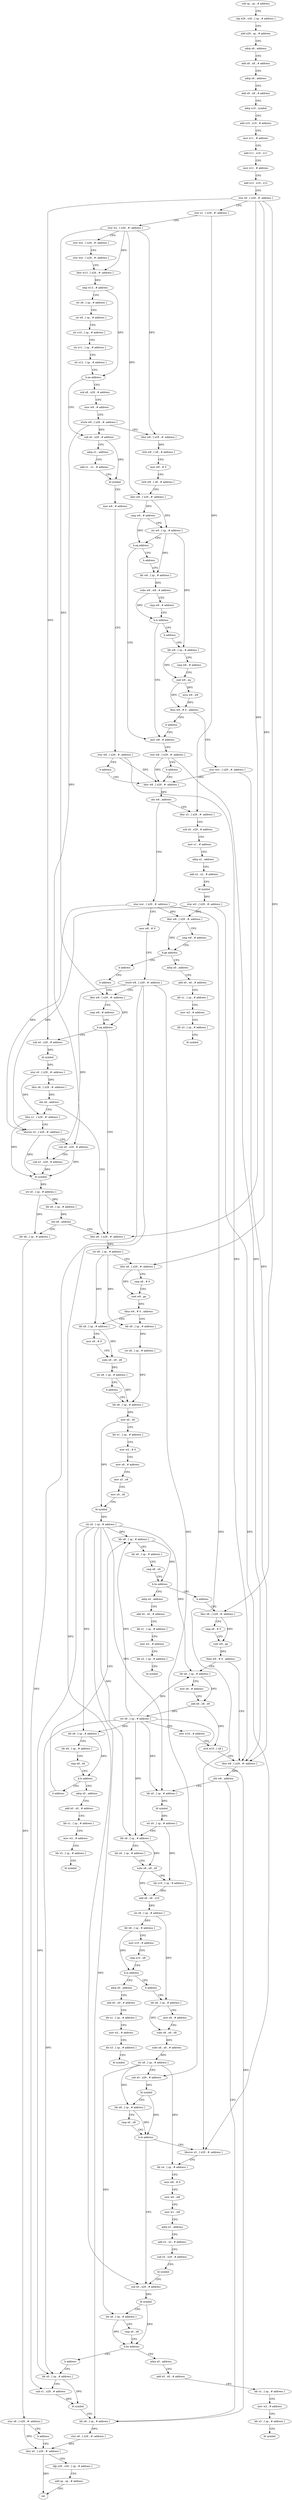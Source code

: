 digraph "func" {
"4257576" [label = "sub sp , sp , # address" ]
"4257580" [label = "stp x29 , x30 , [ sp , # address ]" ]
"4257584" [label = "add x29 , sp , # address" ]
"4257588" [label = "adrp x8 , address" ]
"4257592" [label = "add x8 , x8 , # address" ]
"4257596" [label = "adrp x9 , address" ]
"4257600" [label = "add x9 , x9 , # address" ]
"4257604" [label = "adrp x10 , symbol" ]
"4257608" [label = "add x10 , x10 , # address" ]
"4257612" [label = "mov x11 , # address" ]
"4257616" [label = "add x11 , x10 , x11" ]
"4257620" [label = "mov x12 , # address" ]
"4257624" [label = "add x12 , x10 , x12" ]
"4257628" [label = "stur x0 , [ x29 , #- address ]" ]
"4257632" [label = "stur x1 , [ x29 , #- address ]" ]
"4257636" [label = "stur w2 , [ x29 , #- address ]" ]
"4257640" [label = "stur wzr , [ x29 , #- address ]" ]
"4257644" [label = "stur wzr , [ x29 , #- address ]" ]
"4257648" [label = "ldur w13 , [ x29 , #- address ]" ]
"4257652" [label = "cmp w13 , # address" ]
"4257656" [label = "str x8 , [ sp , # address ]" ]
"4257660" [label = "str x9 , [ sp , # address ]" ]
"4257664" [label = "str x10 , [ sp , # address ]" ]
"4257668" [label = "str x11 , [ sp , # address ]" ]
"4257672" [label = "str x12 , [ sp , # address ]" ]
"4257676" [label = "b.ne address" ]
"4257708" [label = "sub x8 , x29 , # address" ]
"4257680" [label = "sub x0 , x29 , # address" ]
"4257712" [label = "mov w9 , # address" ]
"4257716" [label = "sturb w9 , [ x29 , #- address ]" ]
"4257720" [label = "ldur w9 , [ x29 , #- address ]" ]
"4257724" [label = "strb w9 , [ x8 , # address ]" ]
"4257728" [label = "mov w9 , # 0" ]
"4257732" [label = "strb w9 , [ x8 , # address ]" ]
"4257736" [label = "ldur w9 , [ x29 , #- address ]" ]
"4257740" [label = "cmp w9 , # address" ]
"4257744" [label = "str w9 , [ sp , # address ]" ]
"4257748" [label = "b.eq address" ]
"4257800" [label = "mov w8 , # address" ]
"4257752" [label = "b address" ]
"4257684" [label = "adrp x1 , address" ]
"4257688" [label = "add x1 , x1 , # address" ]
"4257692" [label = "bl symbol" ]
"4257696" [label = "mov w8 , # address" ]
"4257700" [label = "stur w8 , [ x29 , #- address ]" ]
"4257704" [label = "b address" ]
"4257816" [label = "ldur w8 , [ x29 , #- address ]" ]
"4257804" [label = "stur w8 , [ x29 , #- address ]" ]
"4257808" [label = "b address" ]
"4257756" [label = "ldr w8 , [ sp , # address ]" ]
"4257820" [label = "cbz w8 , address" ]
"4257896" [label = "stur wzr , [ x29 , #- address ]" ]
"4257824" [label = "ldur x3 , [ x29 , #- address ]" ]
"4257760" [label = "subs w9 , w8 , # address" ]
"4257764" [label = "cmp w9 , # address" ]
"4257768" [label = "b.ls address" ]
"4257772" [label = "b address" ]
"4257900" [label = "mov w8 , # 0" ]
"4257904" [label = "sturb w8 , [ x29 , #- address ]" ]
"4257908" [label = "ldur w8 , [ x29 , #- address ]" ]
"4257828" [label = "sub x0 , x29 , # address" ]
"4257832" [label = "mov x1 , # address" ]
"4257836" [label = "adrp x2 , address" ]
"4257840" [label = "add x2 , x2 , # address" ]
"4257844" [label = "bl symbol" ]
"4257848" [label = "stur w0 , [ x29 , #- address ]" ]
"4257852" [label = "ldur w8 , [ x29 , #- address ]" ]
"4257856" [label = "cmp w8 , # address" ]
"4257860" [label = "b.ge address" ]
"4257868" [label = "adrp x0 , address" ]
"4257864" [label = "b address" ]
"4257776" [label = "ldr w8 , [ sp , # address ]" ]
"4257984" [label = "ldur x8 , [ x29 , #- address ]" ]
"4257988" [label = "str x8 , [ sp , # address ]" ]
"4257992" [label = "ldur x8 , [ x29 , #- address ]" ]
"4257996" [label = "cmp x8 , # 0" ]
"4258000" [label = "cset w9 , ge" ]
"4258004" [label = "tbnz w9 , # 0 , address" ]
"4258028" [label = "ldr x8 , [ sp , # address ]" ]
"4258008" [label = "ldr x8 , [ sp , # address ]" ]
"4257920" [label = "sub x0 , x29 , # address" ]
"4257924" [label = "bl symbol" ]
"4257928" [label = "stur x0 , [ x29 , #- address ]" ]
"4257932" [label = "ldur x8 , [ x29 , #- address ]" ]
"4257936" [label = "cbz x8 , address" ]
"4257940" [label = "ldur x1 , [ x29 , #- address ]" ]
"4257872" [label = "add x0 , x0 , # address" ]
"4257876" [label = "ldr x1 , [ sp , # address ]" ]
"4257880" [label = "mov w2 , # address" ]
"4257884" [label = "ldr x3 , [ sp , # address ]" ]
"4257888" [label = "bl symbol" ]
"4257892" [label = "b address" ]
"4257780" [label = "cmp w8 , # address" ]
"4257784" [label = "cset w9 , eq" ]
"4257788" [label = "mvn w9 , w9" ]
"4257792" [label = "tbnz w9 , # 0 , address" ]
"4257812" [label = "stur wzr , [ x29 , #- address ]" ]
"4257796" [label = "b address" ]
"4258032" [label = "str x8 , [ sp , # address ]" ]
"4258036" [label = "ldr x8 , [ sp , # address ]" ]
"4258012" [label = "mov x9 , # 0" ]
"4258016" [label = "subs x8 , x9 , x8" ]
"4258020" [label = "str x8 , [ sp , # address ]" ]
"4258024" [label = "b address" ]
"4257944" [label = "ldursw x3 , [ x29 , #- address ]" ]
"4257948" [label = "sub x0 , x29 , # address" ]
"4257952" [label = "sub x2 , x29 , # address" ]
"4257956" [label = "bl symbol" ]
"4257960" [label = "str x0 , [ sp , # address ]" ]
"4257964" [label = "ldr x8 , [ sp , # address ]" ]
"4257968" [label = "cbz x8 , address" ]
"4257972" [label = "ldr x8 , [ sp , # address ]" ]
"4258092" [label = "adrp x0 , address" ]
"4258096" [label = "add x0 , x0 , # address" ]
"4258100" [label = "ldr x1 , [ sp , # address ]" ]
"4258104" [label = "mov w2 , # address" ]
"4258108" [label = "ldr x3 , [ sp , # address ]" ]
"4258112" [label = "bl symbol" ]
"4258088" [label = "b address" ]
"4258116" [label = "ldr x8 , [ sp , # address ]" ]
"4258040" [label = "mov x0 , x8" ]
"4258044" [label = "ldr x1 , [ sp , # address ]" ]
"4258048" [label = "mov w2 , # 0" ]
"4258052" [label = "mov x8 , # address" ]
"4258056" [label = "mov x3 , x8" ]
"4258060" [label = "mov x4 , x8" ]
"4258064" [label = "bl symbol" ]
"4258068" [label = "str x0 , [ sp , # address ]" ]
"4258072" [label = "ldr x8 , [ sp , # address ]" ]
"4258076" [label = "ldr x9 , [ sp , # address ]" ]
"4258080" [label = "cmp x8 , x9" ]
"4258084" [label = "b.ls address" ]
"4257976" [label = "stur x8 , [ x29 , #- address ]" ]
"4257980" [label = "b address" ]
"4258432" [label = "ldur x0 , [ x29 , #- address ]" ]
"4257912" [label = "cmp w8 , # address" ]
"4257916" [label = "b.eq address" ]
"4258120" [label = "ldr x9 , [ sp , # address ]" ]
"4258124" [label = "cmp x8 , x9" ]
"4258128" [label = "b.hs address" ]
"4258136" [label = "adrp x0 , address" ]
"4258132" [label = "b address" ]
"4258436" [label = "ldp x29 , x30 , [ sp , # address ]" ]
"4258440" [label = "add sp , sp , # address" ]
"4258444" [label = "ret" ]
"4258140" [label = "add x0 , x0 , # address" ]
"4258144" [label = "ldr x1 , [ sp , # address ]" ]
"4258148" [label = "mov w2 , # address" ]
"4258152" [label = "ldr x3 , [ sp , # address ]" ]
"4258156" [label = "bl symbol" ]
"4258160" [label = "ldur x8 , [ x29 , #- address ]" ]
"4258164" [label = "cmp x8 , # 0" ]
"4258168" [label = "cset w9 , ge" ]
"4258172" [label = "tbnz w9 , # 0 , address" ]
"4258200" [label = "ldur w8 , [ x29 , #- address ]" ]
"4258176" [label = "ldr x8 , [ sp , # address ]" ]
"4258204" [label = "cbz w8 , address" ]
"4258424" [label = "ldr x8 , [ sp , # address ]" ]
"4258208" [label = "ldr x0 , [ sp , # address ]" ]
"4258180" [label = "mov x9 , # address" ]
"4258184" [label = "add x8 , x8 , x9" ]
"4258188" [label = "str x8 , [ sp , # address ]" ]
"4258192" [label = "mov w10 , # address" ]
"4258196" [label = "strb w10 , [ x8 ]" ]
"4258428" [label = "stur x8 , [ x29 , #- address ]" ]
"4258212" [label = "bl symbol" ]
"4258216" [label = "str x0 , [ sp , # address ]" ]
"4258220" [label = "ldr x8 , [ sp , # address ]" ]
"4258224" [label = "ldr x9 , [ sp , # address ]" ]
"4258228" [label = "subs x8 , x8 , x9" ]
"4258232" [label = "ldr x10 , [ sp , # address ]" ]
"4258236" [label = "add x8 , x8 , x10" ]
"4258240" [label = "str x8 , [ sp , # address ]" ]
"4258244" [label = "ldr x8 , [ sp , # address ]" ]
"4258248" [label = "mov x10 , # address" ]
"4258252" [label = "cmp x10 , x8" ]
"4258256" [label = "b.ls address" ]
"4258264" [label = "adrp x0 , address" ]
"4258260" [label = "b address" ]
"4258268" [label = "add x0 , x0 , # address" ]
"4258272" [label = "ldr x1 , [ sp , # address ]" ]
"4258276" [label = "mov w2 , # address" ]
"4258280" [label = "ldr x3 , [ sp , # address ]" ]
"4258284" [label = "bl symbol" ]
"4258288" [label = "ldr x8 , [ sp , # address ]" ]
"4258292" [label = "mov x9 , # address" ]
"4258296" [label = "subs x8 , x9 , x8" ]
"4258300" [label = "subs x8 , x8 , # address" ]
"4258304" [label = "str x8 , [ sp , # address ]" ]
"4258308" [label = "sub x0 , x29 , # address" ]
"4258312" [label = "bl symbol" ]
"4258316" [label = "ldr x8 , [ sp , # address ]" ]
"4258320" [label = "cmp x0 , x8" ]
"4258324" [label = "b.lo address" ]
"4258364" [label = "sub x0 , x29 , # address" ]
"4258328" [label = "ldursw x3 , [ x29 , #- address ]" ]
"4258368" [label = "bl symbol" ]
"4258372" [label = "ldr x8 , [ sp , # address ]" ]
"4258376" [label = "cmp x0 , x8" ]
"4258380" [label = "b.hs address" ]
"4258388" [label = "adrp x0 , address" ]
"4258384" [label = "b address" ]
"4258332" [label = "ldr x4 , [ sp , # address ]" ]
"4258336" [label = "mov w8 , # 0" ]
"4258340" [label = "mov w0 , w8" ]
"4258344" [label = "mov w1 , w8" ]
"4258348" [label = "adrp x2 , address" ]
"4258352" [label = "add x2 , x2 , # address" ]
"4258356" [label = "sub x5 , x29 , # address" ]
"4258360" [label = "bl symbol" ]
"4258392" [label = "add x0 , x0 , # address" ]
"4258396" [label = "ldr x1 , [ sp , # address ]" ]
"4258400" [label = "mov w2 , # address" ]
"4258404" [label = "ldr x3 , [ sp , # address ]" ]
"4258408" [label = "bl symbol" ]
"4258412" [label = "ldr x0 , [ sp , # address ]" ]
"4258416" [label = "sub x1 , x29 , # address" ]
"4258420" [label = "bl symbol" ]
"4257576" -> "4257580" [ label = "CFG" ]
"4257580" -> "4257584" [ label = "CFG" ]
"4257584" -> "4257588" [ label = "CFG" ]
"4257588" -> "4257592" [ label = "CFG" ]
"4257592" -> "4257596" [ label = "CFG" ]
"4257596" -> "4257600" [ label = "CFG" ]
"4257600" -> "4257604" [ label = "CFG" ]
"4257604" -> "4257608" [ label = "CFG" ]
"4257608" -> "4257612" [ label = "CFG" ]
"4257612" -> "4257616" [ label = "CFG" ]
"4257616" -> "4257620" [ label = "CFG" ]
"4257620" -> "4257624" [ label = "CFG" ]
"4257624" -> "4257628" [ label = "CFG" ]
"4257628" -> "4257632" [ label = "CFG" ]
"4257628" -> "4257984" [ label = "DFG" ]
"4257628" -> "4257992" [ label = "DFG" ]
"4257628" -> "4258160" [ label = "DFG" ]
"4257628" -> "4257920" [ label = "DFG" ]
"4257632" -> "4257636" [ label = "CFG" ]
"4257632" -> "4257824" [ label = "DFG" ]
"4257636" -> "4257640" [ label = "CFG" ]
"4257636" -> "4257648" [ label = "DFG" ]
"4257636" -> "4257720" [ label = "DFG" ]
"4257636" -> "4257736" [ label = "DFG" ]
"4257636" -> "4257908" [ label = "DFG" ]
"4257640" -> "4257644" [ label = "CFG" ]
"4257644" -> "4257648" [ label = "CFG" ]
"4257648" -> "4257652" [ label = "DFG" ]
"4257652" -> "4257656" [ label = "CFG" ]
"4257652" -> "4257676" [ label = "DFG" ]
"4257656" -> "4257660" [ label = "CFG" ]
"4257660" -> "4257664" [ label = "CFG" ]
"4257664" -> "4257668" [ label = "CFG" ]
"4257668" -> "4257672" [ label = "CFG" ]
"4257672" -> "4257676" [ label = "CFG" ]
"4257676" -> "4257708" [ label = "CFG" ]
"4257676" -> "4257680" [ label = "CFG" ]
"4257708" -> "4257712" [ label = "CFG" ]
"4257680" -> "4257684" [ label = "CFG" ]
"4257680" -> "4257692" [ label = "DFG" ]
"4257712" -> "4257716" [ label = "CFG" ]
"4257716" -> "4257720" [ label = "CFG" ]
"4257716" -> "4257680" [ label = "DFG" ]
"4257716" -> "4257948" [ label = "DFG" ]
"4257720" -> "4257724" [ label = "DFG" ]
"4257724" -> "4257728" [ label = "CFG" ]
"4257728" -> "4257732" [ label = "CFG" ]
"4257732" -> "4257736" [ label = "CFG" ]
"4257736" -> "4257740" [ label = "DFG" ]
"4257736" -> "4257744" [ label = "DFG" ]
"4257740" -> "4257744" [ label = "CFG" ]
"4257740" -> "4257748" [ label = "DFG" ]
"4257744" -> "4257748" [ label = "CFG" ]
"4257744" -> "4257756" [ label = "DFG" ]
"4257744" -> "4257776" [ label = "DFG" ]
"4257748" -> "4257800" [ label = "CFG" ]
"4257748" -> "4257752" [ label = "CFG" ]
"4257800" -> "4257804" [ label = "CFG" ]
"4257752" -> "4257756" [ label = "CFG" ]
"4257684" -> "4257688" [ label = "CFG" ]
"4257688" -> "4257692" [ label = "CFG" ]
"4257692" -> "4257696" [ label = "CFG" ]
"4257696" -> "4257700" [ label = "CFG" ]
"4257700" -> "4257704" [ label = "CFG" ]
"4257700" -> "4257816" [ label = "DFG" ]
"4257700" -> "4258200" [ label = "DFG" ]
"4257704" -> "4257816" [ label = "CFG" ]
"4257816" -> "4257820" [ label = "DFG" ]
"4257804" -> "4257808" [ label = "CFG" ]
"4257804" -> "4257816" [ label = "DFG" ]
"4257804" -> "4258200" [ label = "DFG" ]
"4257808" -> "4257816" [ label = "CFG" ]
"4257756" -> "4257760" [ label = "DFG" ]
"4257820" -> "4257896" [ label = "CFG" ]
"4257820" -> "4257824" [ label = "CFG" ]
"4257896" -> "4257900" [ label = "CFG" ]
"4257896" -> "4257852" [ label = "DFG" ]
"4257896" -> "4257944" [ label = "DFG" ]
"4257896" -> "4258328" [ label = "DFG" ]
"4257824" -> "4257828" [ label = "CFG" ]
"4257760" -> "4257764" [ label = "CFG" ]
"4257760" -> "4257768" [ label = "DFG" ]
"4257764" -> "4257768" [ label = "CFG" ]
"4257768" -> "4257800" [ label = "CFG" ]
"4257768" -> "4257772" [ label = "CFG" ]
"4257772" -> "4257776" [ label = "CFG" ]
"4257900" -> "4257904" [ label = "CFG" ]
"4257904" -> "4257908" [ label = "CFG" ]
"4257904" -> "4257952" [ label = "DFG" ]
"4257904" -> "4258308" [ label = "DFG" ]
"4257904" -> "4258364" [ label = "DFG" ]
"4257904" -> "4258416" [ label = "DFG" ]
"4257908" -> "4257912" [ label = "CFG" ]
"4257908" -> "4257916" [ label = "DFG" ]
"4257828" -> "4257832" [ label = "CFG" ]
"4257832" -> "4257836" [ label = "CFG" ]
"4257836" -> "4257840" [ label = "CFG" ]
"4257840" -> "4257844" [ label = "CFG" ]
"4257844" -> "4257848" [ label = "DFG" ]
"4257848" -> "4257852" [ label = "DFG" ]
"4257848" -> "4257944" [ label = "DFG" ]
"4257848" -> "4258328" [ label = "DFG" ]
"4257852" -> "4257856" [ label = "CFG" ]
"4257852" -> "4257860" [ label = "DFG" ]
"4257856" -> "4257860" [ label = "CFG" ]
"4257860" -> "4257868" [ label = "CFG" ]
"4257860" -> "4257864" [ label = "CFG" ]
"4257868" -> "4257872" [ label = "CFG" ]
"4257864" -> "4257892" [ label = "CFG" ]
"4257776" -> "4257780" [ label = "CFG" ]
"4257776" -> "4257784" [ label = "DFG" ]
"4257984" -> "4257988" [ label = "DFG" ]
"4257988" -> "4257992" [ label = "CFG" ]
"4257988" -> "4258028" [ label = "DFG" ]
"4257988" -> "4258008" [ label = "DFG" ]
"4257992" -> "4257996" [ label = "CFG" ]
"4257992" -> "4258000" [ label = "DFG" ]
"4257996" -> "4258000" [ label = "CFG" ]
"4258000" -> "4258004" [ label = "DFG" ]
"4258004" -> "4258028" [ label = "CFG" ]
"4258004" -> "4258008" [ label = "CFG" ]
"4258028" -> "4258032" [ label = "DFG" ]
"4258008" -> "4258012" [ label = "CFG" ]
"4258008" -> "4258016" [ label = "DFG" ]
"4257920" -> "4257924" [ label = "DFG" ]
"4257924" -> "4257928" [ label = "DFG" ]
"4257928" -> "4257932" [ label = "DFG" ]
"4257928" -> "4257940" [ label = "DFG" ]
"4257932" -> "4257936" [ label = "DFG" ]
"4257936" -> "4257984" [ label = "CFG" ]
"4257936" -> "4257940" [ label = "CFG" ]
"4257940" -> "4257944" [ label = "CFG" ]
"4257940" -> "4257956" [ label = "DFG" ]
"4257872" -> "4257876" [ label = "CFG" ]
"4257876" -> "4257880" [ label = "CFG" ]
"4257880" -> "4257884" [ label = "CFG" ]
"4257884" -> "4257888" [ label = "CFG" ]
"4257892" -> "4257908" [ label = "CFG" ]
"4257780" -> "4257784" [ label = "CFG" ]
"4257784" -> "4257788" [ label = "DFG" ]
"4257784" -> "4257792" [ label = "DFG" ]
"4257788" -> "4257792" [ label = "DFG" ]
"4257792" -> "4257812" [ label = "CFG" ]
"4257792" -> "4257796" [ label = "CFG" ]
"4257812" -> "4257816" [ label = "DFG" ]
"4257812" -> "4258200" [ label = "DFG" ]
"4257796" -> "4257800" [ label = "CFG" ]
"4258032" -> "4258036" [ label = "DFG" ]
"4258036" -> "4258040" [ label = "DFG" ]
"4258012" -> "4258016" [ label = "CFG" ]
"4258016" -> "4258020" [ label = "DFG" ]
"4258020" -> "4258024" [ label = "CFG" ]
"4258020" -> "4258036" [ label = "DFG" ]
"4258024" -> "4258036" [ label = "CFG" ]
"4257944" -> "4257948" [ label = "CFG" ]
"4257944" -> "4257956" [ label = "DFG" ]
"4257948" -> "4257952" [ label = "CFG" ]
"4257948" -> "4257956" [ label = "DFG" ]
"4257952" -> "4257956" [ label = "DFG" ]
"4257956" -> "4257960" [ label = "DFG" ]
"4257960" -> "4257964" [ label = "DFG" ]
"4257960" -> "4257972" [ label = "DFG" ]
"4257964" -> "4257968" [ label = "DFG" ]
"4257968" -> "4257984" [ label = "CFG" ]
"4257968" -> "4257972" [ label = "CFG" ]
"4257972" -> "4257976" [ label = "DFG" ]
"4258092" -> "4258096" [ label = "CFG" ]
"4258096" -> "4258100" [ label = "CFG" ]
"4258100" -> "4258104" [ label = "CFG" ]
"4258104" -> "4258108" [ label = "CFG" ]
"4258108" -> "4258112" [ label = "CFG" ]
"4258088" -> "4258116" [ label = "CFG" ]
"4258116" -> "4258120" [ label = "CFG" ]
"4258116" -> "4258128" [ label = "DFG" ]
"4258040" -> "4258044" [ label = "CFG" ]
"4258040" -> "4258064" [ label = "DFG" ]
"4258044" -> "4258048" [ label = "CFG" ]
"4258048" -> "4258052" [ label = "CFG" ]
"4258052" -> "4258056" [ label = "CFG" ]
"4258056" -> "4258060" [ label = "CFG" ]
"4258060" -> "4258064" [ label = "CFG" ]
"4258064" -> "4258068" [ label = "DFG" ]
"4258068" -> "4258072" [ label = "DFG" ]
"4258068" -> "4258116" [ label = "DFG" ]
"4258068" -> "4258176" [ label = "DFG" ]
"4258068" -> "4258424" [ label = "DFG" ]
"4258068" -> "4258208" [ label = "DFG" ]
"4258068" -> "4258220" [ label = "DFG" ]
"4258068" -> "4258412" [ label = "DFG" ]
"4258072" -> "4258076" [ label = "CFG" ]
"4258072" -> "4258084" [ label = "DFG" ]
"4258076" -> "4258080" [ label = "CFG" ]
"4258080" -> "4258084" [ label = "CFG" ]
"4258084" -> "4258092" [ label = "CFG" ]
"4258084" -> "4258088" [ label = "CFG" ]
"4257976" -> "4257980" [ label = "CFG" ]
"4257976" -> "4258432" [ label = "DFG" ]
"4257980" -> "4258432" [ label = "CFG" ]
"4258432" -> "4258436" [ label = "CFG" ]
"4258432" -> "4258444" [ label = "DFG" ]
"4257912" -> "4257916" [ label = "CFG" ]
"4257916" -> "4257984" [ label = "CFG" ]
"4257916" -> "4257920" [ label = "CFG" ]
"4258120" -> "4258124" [ label = "CFG" ]
"4258124" -> "4258128" [ label = "CFG" ]
"4258128" -> "4258136" [ label = "CFG" ]
"4258128" -> "4258132" [ label = "CFG" ]
"4258136" -> "4258140" [ label = "CFG" ]
"4258132" -> "4258160" [ label = "CFG" ]
"4258436" -> "4258440" [ label = "CFG" ]
"4258440" -> "4258444" [ label = "CFG" ]
"4258140" -> "4258144" [ label = "CFG" ]
"4258144" -> "4258148" [ label = "CFG" ]
"4258148" -> "4258152" [ label = "CFG" ]
"4258152" -> "4258156" [ label = "CFG" ]
"4258160" -> "4258164" [ label = "CFG" ]
"4258160" -> "4258168" [ label = "DFG" ]
"4258164" -> "4258168" [ label = "CFG" ]
"4258168" -> "4258172" [ label = "DFG" ]
"4258172" -> "4258200" [ label = "CFG" ]
"4258172" -> "4258176" [ label = "CFG" ]
"4258200" -> "4258204" [ label = "DFG" ]
"4258176" -> "4258180" [ label = "CFG" ]
"4258176" -> "4258184" [ label = "DFG" ]
"4258204" -> "4258424" [ label = "CFG" ]
"4258204" -> "4258208" [ label = "CFG" ]
"4258424" -> "4258428" [ label = "DFG" ]
"4258208" -> "4258212" [ label = "DFG" ]
"4258180" -> "4258184" [ label = "CFG" ]
"4258184" -> "4258188" [ label = "DFG" ]
"4258184" -> "4258196" [ label = "DFG" ]
"4258188" -> "4258192" [ label = "CFG" ]
"4258188" -> "4258072" [ label = "DFG" ]
"4258188" -> "4258116" [ label = "DFG" ]
"4258188" -> "4258176" [ label = "DFG" ]
"4258188" -> "4258424" [ label = "DFG" ]
"4258188" -> "4258208" [ label = "DFG" ]
"4258188" -> "4258220" [ label = "DFG" ]
"4258188" -> "4258412" [ label = "DFG" ]
"4258192" -> "4258196" [ label = "CFG" ]
"4258196" -> "4258200" [ label = "CFG" ]
"4258428" -> "4258432" [ label = "DFG" ]
"4258212" -> "4258216" [ label = "DFG" ]
"4258216" -> "4258220" [ label = "CFG" ]
"4258216" -> "4258232" [ label = "DFG" ]
"4258220" -> "4258224" [ label = "CFG" ]
"4258220" -> "4258228" [ label = "DFG" ]
"4258224" -> "4258228" [ label = "CFG" ]
"4258228" -> "4258232" [ label = "CFG" ]
"4258228" -> "4258236" [ label = "DFG" ]
"4258232" -> "4258236" [ label = "DFG" ]
"4258236" -> "4258240" [ label = "DFG" ]
"4258240" -> "4258244" [ label = "DFG" ]
"4258240" -> "4258288" [ label = "DFG" ]
"4258244" -> "4258248" [ label = "CFG" ]
"4258244" -> "4258256" [ label = "DFG" ]
"4258248" -> "4258252" [ label = "CFG" ]
"4258252" -> "4258256" [ label = "CFG" ]
"4258256" -> "4258264" [ label = "CFG" ]
"4258256" -> "4258260" [ label = "CFG" ]
"4258264" -> "4258268" [ label = "CFG" ]
"4258260" -> "4258288" [ label = "CFG" ]
"4258268" -> "4258272" [ label = "CFG" ]
"4258272" -> "4258276" [ label = "CFG" ]
"4258276" -> "4258280" [ label = "CFG" ]
"4258280" -> "4258284" [ label = "CFG" ]
"4258288" -> "4258292" [ label = "CFG" ]
"4258288" -> "4258296" [ label = "DFG" ]
"4258292" -> "4258296" [ label = "CFG" ]
"4258296" -> "4258300" [ label = "DFG" ]
"4258300" -> "4258304" [ label = "DFG" ]
"4258304" -> "4258308" [ label = "CFG" ]
"4258304" -> "4258316" [ label = "DFG" ]
"4258304" -> "4258372" [ label = "DFG" ]
"4258304" -> "4258332" [ label = "DFG" ]
"4258308" -> "4258312" [ label = "DFG" ]
"4258312" -> "4258316" [ label = "CFG" ]
"4258312" -> "4258324" [ label = "DFG" ]
"4258316" -> "4258320" [ label = "CFG" ]
"4258316" -> "4258324" [ label = "DFG" ]
"4258320" -> "4258324" [ label = "CFG" ]
"4258324" -> "4258364" [ label = "CFG" ]
"4258324" -> "4258328" [ label = "CFG" ]
"4258364" -> "4258368" [ label = "DFG" ]
"4258328" -> "4258332" [ label = "CFG" ]
"4258368" -> "4258372" [ label = "CFG" ]
"4258368" -> "4258380" [ label = "DFG" ]
"4258372" -> "4258376" [ label = "CFG" ]
"4258372" -> "4258380" [ label = "DFG" ]
"4258376" -> "4258380" [ label = "CFG" ]
"4258380" -> "4258388" [ label = "CFG" ]
"4258380" -> "4258384" [ label = "CFG" ]
"4258388" -> "4258392" [ label = "CFG" ]
"4258384" -> "4258412" [ label = "CFG" ]
"4258332" -> "4258336" [ label = "CFG" ]
"4258336" -> "4258340" [ label = "CFG" ]
"4258340" -> "4258344" [ label = "CFG" ]
"4258344" -> "4258348" [ label = "CFG" ]
"4258348" -> "4258352" [ label = "CFG" ]
"4258352" -> "4258356" [ label = "CFG" ]
"4258356" -> "4258360" [ label = "CFG" ]
"4258360" -> "4258364" [ label = "CFG" ]
"4258392" -> "4258396" [ label = "CFG" ]
"4258396" -> "4258400" [ label = "CFG" ]
"4258400" -> "4258404" [ label = "CFG" ]
"4258404" -> "4258408" [ label = "CFG" ]
"4258412" -> "4258416" [ label = "CFG" ]
"4258412" -> "4258420" [ label = "DFG" ]
"4258416" -> "4258420" [ label = "DFG" ]
"4258420" -> "4258424" [ label = "CFG" ]
}
